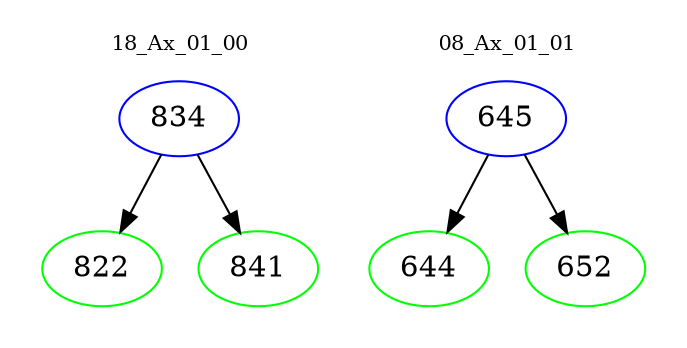 digraph{
subgraph cluster_0 {
color = white
label = "18_Ax_01_00";
fontsize=10;
T0_834 [label="834", color="blue"]
T0_834 -> T0_822 [color="black"]
T0_822 [label="822", color="green"]
T0_834 -> T0_841 [color="black"]
T0_841 [label="841", color="green"]
}
subgraph cluster_1 {
color = white
label = "08_Ax_01_01";
fontsize=10;
T1_645 [label="645", color="blue"]
T1_645 -> T1_644 [color="black"]
T1_644 [label="644", color="green"]
T1_645 -> T1_652 [color="black"]
T1_652 [label="652", color="green"]
}
}
